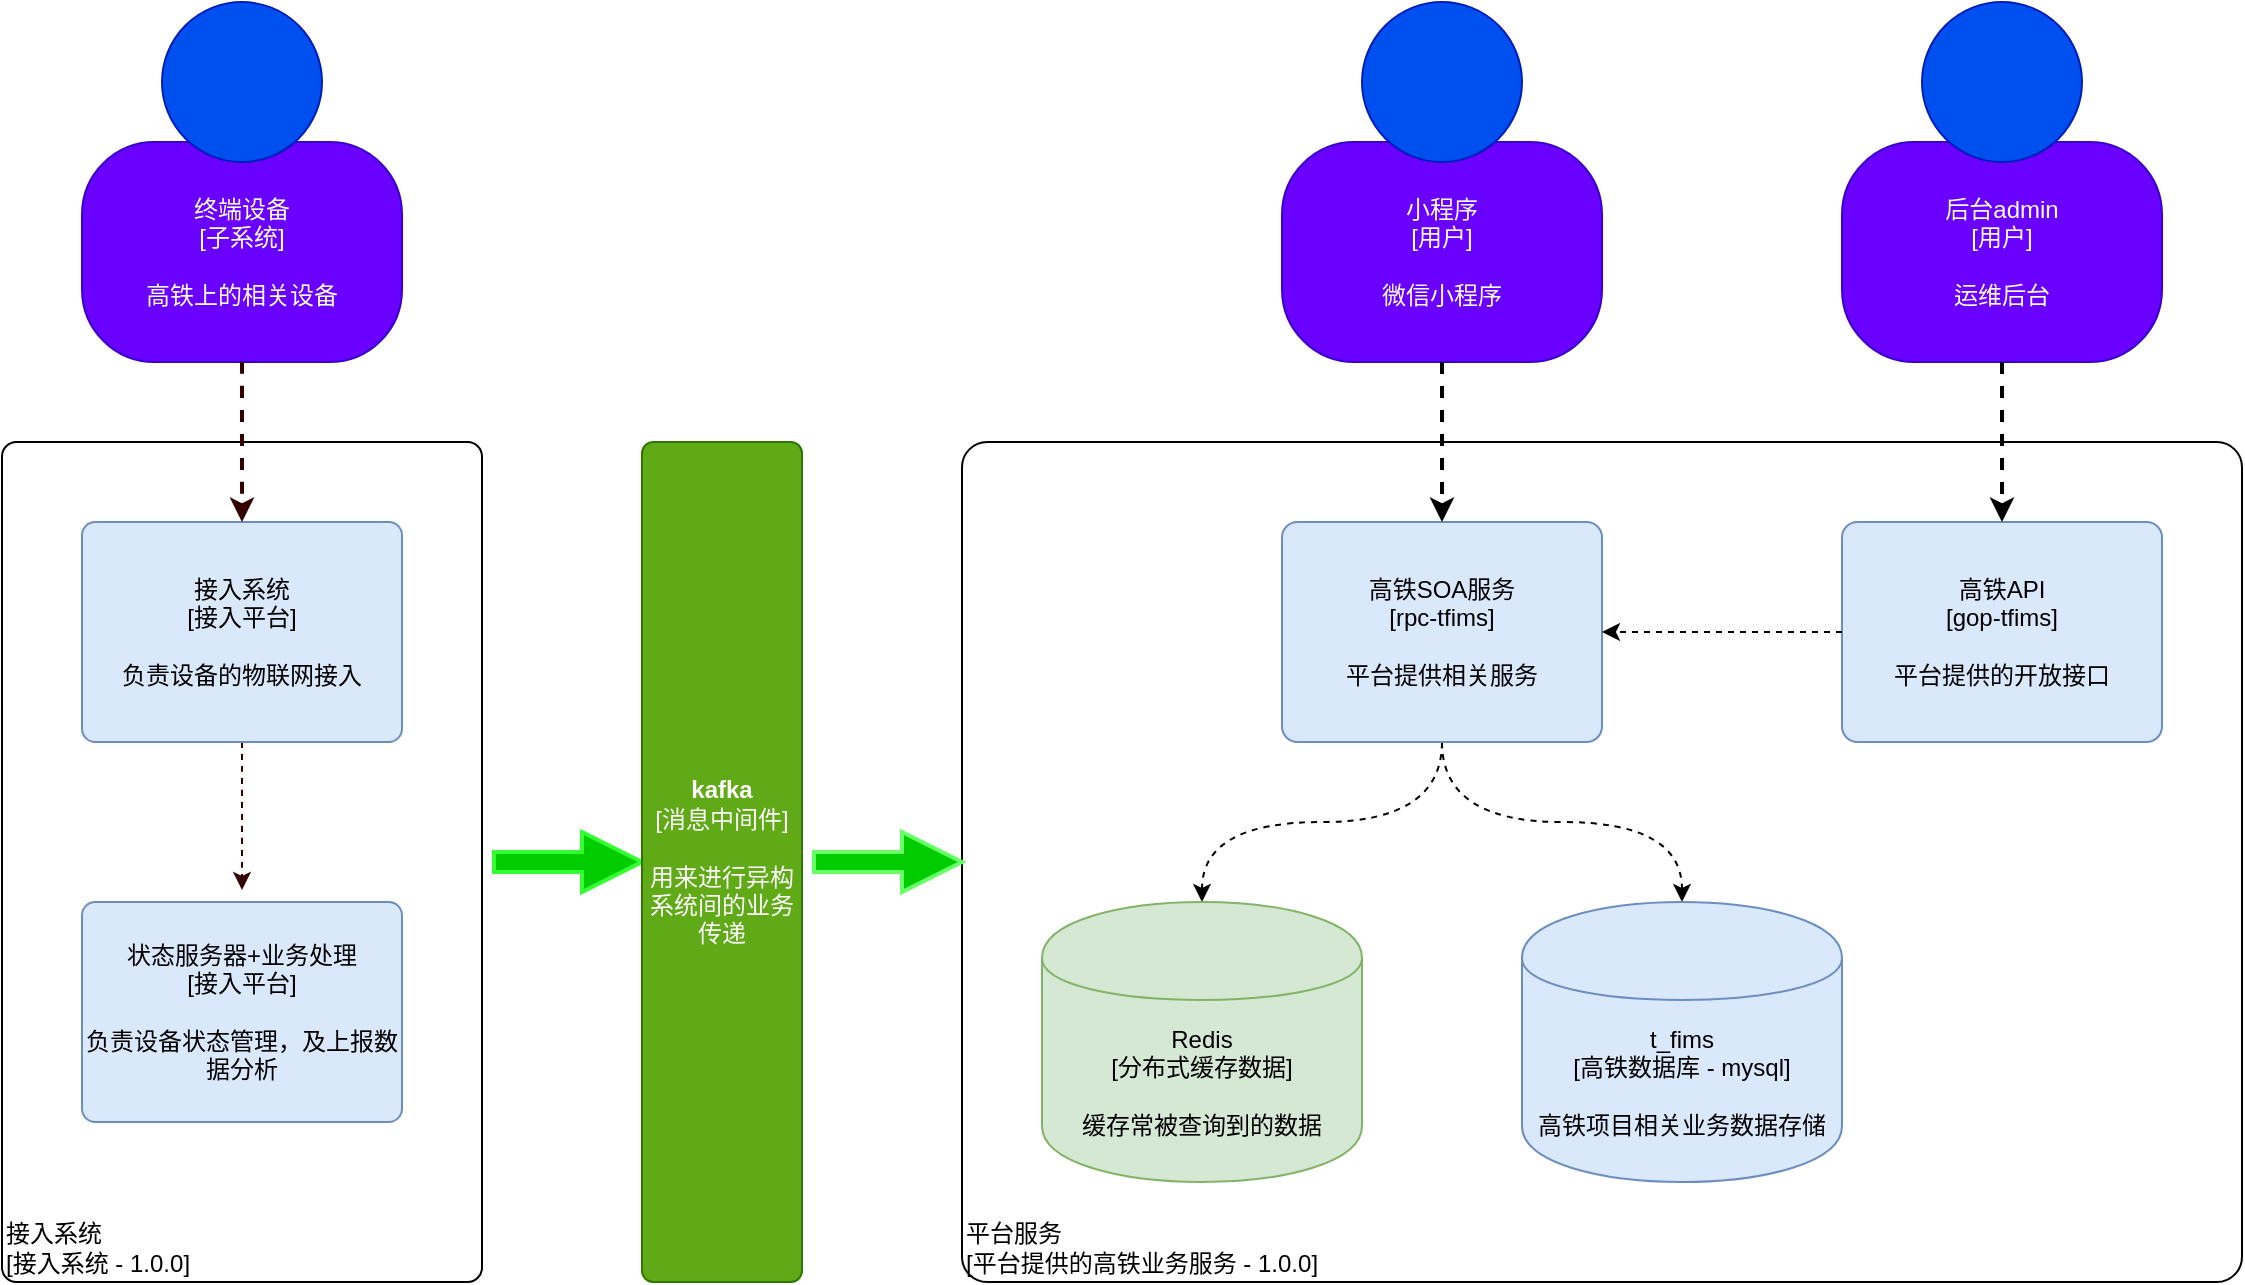 <mxfile version="13.8.9-1" type="github" pages="2">
  <diagram id="XgNLohZO-eH7kfHfhw-q" name="Page-1">
    <mxGraphModel dx="1769" dy="583" grid="1" gridSize="10" guides="1" tooltips="1" connect="1" arrows="1" fold="1" page="1" pageScale="1" pageWidth="827" pageHeight="1169" math="0" shadow="0">
      <root>
        <mxCell id="0" />
        <mxCell id="1" parent="0" />
        <mxCell id="qdi0TwbtCyqAuakRcPLN-25" style="edgeStyle=orthogonalEdgeStyle;curved=1;rounded=0;orthogonalLoop=1;jettySize=auto;html=1;entryX=0;entryY=0.5;entryDx=0;entryDy=0;sourcePerimeterSpacing=6;targetPerimeterSpacing=6;strokeColor=#33FF33;strokeWidth=2;fillColor=#00CC00;shape=arrow;" parent="1" source="qdi0TwbtCyqAuakRcPLN-23" target="qdi0TwbtCyqAuakRcPLN-17" edge="1">
          <mxGeometry relative="1" as="geometry" />
        </mxCell>
        <object label="&lt;div style=&quot;text-align: left&quot;&gt;接入系统&lt;br&gt;&lt;/div&gt;&lt;div style=&quot;text-align: left&quot;&gt;[接入系统 - 1.0.0]&lt;/div&gt;" placeholders="1" c4Name="name" c4Type="ExecutionEnvironment" c4Application="applicationAndVersion" id="qdi0TwbtCyqAuakRcPLN-23">
          <mxCell style="rounded=1;whiteSpace=wrap;html=1;labelBackgroundColor=none;fillColor=#ffffff;fontColor=#000000;align=left;arcSize=3;strokeColor=#000000;verticalAlign=bottom;" parent="1" vertex="1">
            <mxGeometry x="-400" y="260" width="240" height="420" as="geometry" />
            <C4ExecutionEnvironment as="c4" />
          </mxCell>
        </object>
        <mxCell id="qdi0TwbtCyqAuakRcPLN-1" value="" style="group;rounded=0;labelBackgroundColor=none;fillColor=none;fontColor=#000000;align=center;html=1;" parent="1" vertex="1" connectable="0">
          <mxGeometry x="240" y="40" width="160" height="180" as="geometry" />
          <C4Person as="c4" />
        </mxCell>
        <object label="小程序&lt;div&gt;[用户]&lt;/div&gt;&lt;div&gt;&lt;br&gt;&lt;/div&gt;&lt;div&gt;微信小程序&lt;br&gt;&lt;/div&gt;" placeholders="1" c4Name="name" c4Type="body" c4Description="Beschreibung" id="qdi0TwbtCyqAuakRcPLN-2">
          <mxCell style="rounded=1;whiteSpace=wrap;html=1;labelBackgroundColor=none;fillColor=#6a00ff;fontColor=#ffffff;align=center;arcSize=33;strokeColor=#3700CC;" parent="qdi0TwbtCyqAuakRcPLN-1" vertex="1">
            <mxGeometry y="70" width="160" height="110" as="geometry" />
            <C4Person as="c4" />
          </mxCell>
        </object>
        <mxCell id="qdi0TwbtCyqAuakRcPLN-3" value="" style="ellipse;whiteSpace=wrap;html=1;aspect=fixed;rounded=0;labelBackgroundColor=none;fillColor=#0050ef;fontSize=12;fontColor=#ffffff;align=center;strokeColor=#001DBC;" parent="qdi0TwbtCyqAuakRcPLN-1" vertex="1">
          <mxGeometry x="40" width="80" height="80" as="geometry" />
          <C4Person as="c4" />
        </mxCell>
        <mxCell id="qdi0TwbtCyqAuakRcPLN-4" value="" style="group;rounded=0;labelBackgroundColor=none;fillColor=none;fontColor=#000000;align=center;html=1;" parent="1" vertex="1" connectable="0">
          <mxGeometry x="520" y="40" width="160" height="180" as="geometry" />
          <C4Person as="c4" />
        </mxCell>
        <object label="后台admin&lt;br&gt;&lt;div&gt;[用户]&lt;/div&gt;&lt;div&gt;&lt;br&gt;&lt;/div&gt;&lt;div&gt;运维后台&lt;br&gt;&lt;/div&gt;" placeholders="1" c4Name="name" c4Type="body" c4Description="Beschreibung" id="qdi0TwbtCyqAuakRcPLN-5">
          <mxCell style="rounded=1;whiteSpace=wrap;html=1;labelBackgroundColor=none;fillColor=#6a00ff;fontColor=#ffffff;align=center;arcSize=33;strokeColor=#3700CC;" parent="qdi0TwbtCyqAuakRcPLN-4" vertex="1">
            <mxGeometry y="70" width="160" height="110" as="geometry" />
            <C4Person as="c4" />
          </mxCell>
        </object>
        <mxCell id="qdi0TwbtCyqAuakRcPLN-6" value="" style="ellipse;whiteSpace=wrap;html=1;aspect=fixed;rounded=0;labelBackgroundColor=none;fillColor=#0050ef;fontSize=12;fontColor=#ffffff;align=center;strokeColor=#001DBC;" parent="qdi0TwbtCyqAuakRcPLN-4" vertex="1">
          <mxGeometry x="40" width="80" height="80" as="geometry" />
          <C4Person as="c4" />
        </mxCell>
        <object label="&lt;div style=&quot;text-align: left&quot;&gt;平台服务&lt;br&gt;&lt;/div&gt;&lt;div style=&quot;text-align: left&quot;&gt;[平台提供的高铁业务服务 - 1.0.0]&lt;/div&gt;" placeholders="1" c4Name="name" c4Type="ExecutionEnvironment" c4Application="applicationAndVersion" id="qdi0TwbtCyqAuakRcPLN-7">
          <mxCell style="rounded=1;whiteSpace=wrap;html=1;labelBackgroundColor=none;fillColor=#ffffff;fontColor=#000000;align=left;arcSize=3;strokeColor=#000000;verticalAlign=bottom;" parent="1" vertex="1">
            <mxGeometry x="80" y="260" width="640" height="420" as="geometry" />
            <C4ExecutionEnvironment as="c4" />
          </mxCell>
        </object>
        <mxCell id="qdi0TwbtCyqAuakRcPLN-14" value="" style="edgeStyle=orthogonalEdgeStyle;rounded=0;orthogonalLoop=1;jettySize=auto;html=1;dashed=1;strokeWidth=1;curved=1;" parent="1" source="qdi0TwbtCyqAuakRcPLN-8" target="qdi0TwbtCyqAuakRcPLN-13" edge="1">
          <mxGeometry relative="1" as="geometry" />
        </mxCell>
        <mxCell id="qdi0TwbtCyqAuakRcPLN-16" style="edgeStyle=orthogonalEdgeStyle;rounded=0;orthogonalLoop=1;jettySize=auto;html=1;exitX=0.5;exitY=1;exitDx=0;exitDy=0;entryX=0.5;entryY=0;entryDx=0;entryDy=0;dashed=1;strokeWidth=1;curved=1;" parent="1" source="qdi0TwbtCyqAuakRcPLN-8" target="qdi0TwbtCyqAuakRcPLN-15" edge="1">
          <mxGeometry relative="1" as="geometry" />
        </mxCell>
        <object label="高铁SOA服务&lt;br&gt;&lt;div&gt;[rpc-tfims]&lt;/div&gt;&lt;div&gt;&lt;br&gt;&lt;/div&gt;&lt;div&gt;平台提供相关服务&lt;br&gt;&lt;/div&gt;" placeholders="1" c4Name="name" c4Type="SoftwareSystem" c4Description="Beschreibung" id="qdi0TwbtCyqAuakRcPLN-8">
          <mxCell style="rounded=1;whiteSpace=wrap;html=1;labelBackgroundColor=none;fillColor=#dae8fc;fontColor=#000000;align=center;arcSize=7;strokeColor=#6c8ebf;" parent="1" vertex="1">
            <mxGeometry x="240" y="300" width="160" height="110" as="geometry" />
            <C4SoftwareSystem as="c4" />
          </mxCell>
        </object>
        <object label="高铁API&lt;br&gt;&lt;div&gt;[gop-tfims]&lt;/div&gt;&lt;div&gt;&lt;br&gt;&lt;/div&gt;&lt;div&gt;平台提供的开放接口&lt;br&gt;&lt;/div&gt;" placeholders="1" c4Name="name" c4Type="SoftwareSystem" c4Description="Beschreibung" id="qdi0TwbtCyqAuakRcPLN-9">
          <mxCell style="rounded=1;whiteSpace=wrap;html=1;labelBackgroundColor=none;fillColor=#dae8fc;fontColor=#000000;align=center;arcSize=7;strokeColor=#6c8ebf;" parent="1" vertex="1">
            <mxGeometry x="520" y="300" width="160" height="110" as="geometry" />
            <C4SoftwareSystem as="c4" />
          </mxCell>
        </object>
        <mxCell id="qdi0TwbtCyqAuakRcPLN-10" value="" style="endArrow=classic;html=1;exitX=0.5;exitY=1;exitDx=0;exitDy=0;dashed=1;strokeWidth=2;" parent="1" source="qdi0TwbtCyqAuakRcPLN-2" target="qdi0TwbtCyqAuakRcPLN-8" edge="1">
          <mxGeometry width="50" height="50" relative="1" as="geometry">
            <mxPoint x="80" y="320" as="sourcePoint" />
            <mxPoint x="130" y="270" as="targetPoint" />
          </mxGeometry>
        </mxCell>
        <mxCell id="qdi0TwbtCyqAuakRcPLN-11" value="" style="endArrow=classic;html=1;exitX=0.5;exitY=1;exitDx=0;exitDy=0;dashed=1;strokeWidth=2;entryX=0.5;entryY=0;entryDx=0;entryDy=0;" parent="1" source="qdi0TwbtCyqAuakRcPLN-5" target="qdi0TwbtCyqAuakRcPLN-9" edge="1">
          <mxGeometry width="50" height="50" relative="1" as="geometry">
            <mxPoint x="639.5" y="220" as="sourcePoint" />
            <mxPoint x="639.5" y="300" as="targetPoint" />
          </mxGeometry>
        </mxCell>
        <mxCell id="qdi0TwbtCyqAuakRcPLN-12" value="" style="endArrow=classic;html=1;dashed=1;strokeWidth=1;exitX=0;exitY=0.5;exitDx=0;exitDy=0;" parent="1" source="qdi0TwbtCyqAuakRcPLN-9" edge="1">
          <mxGeometry width="50" height="50" relative="1" as="geometry">
            <mxPoint x="50" y="410" as="sourcePoint" />
            <mxPoint x="400" y="355" as="targetPoint" />
          </mxGeometry>
        </mxCell>
        <object label="&lt;span&gt;t_fims&lt;/span&gt;&lt;div&gt;[高铁数据库 - mysql]&lt;/div&gt;&lt;div&gt;&lt;br&gt;&lt;/div&gt;&lt;div&gt;高铁项目相关业务数据存储&lt;br&gt;&lt;/div&gt;" placeholders="1" c4Type="Database" c4Technology="technology" c4Description="Beschreibung" id="qdi0TwbtCyqAuakRcPLN-13">
          <mxCell style="shape=cylinder;whiteSpace=wrap;html=1;boundedLbl=1;rounded=0;labelBackgroundColor=none;fillColor=#dae8fc;fontSize=12;fontColor=#000000;align=center;strokeColor=#6c8ebf;" parent="1" vertex="1">
            <mxGeometry x="360" y="490" width="160" height="140" as="geometry" />
            <C4Database as="c4" />
          </mxCell>
        </object>
        <object label="&lt;span&gt;Redis&lt;br&gt;&lt;/span&gt;&lt;div&gt;[分布式缓存数据]&lt;/div&gt;&lt;div&gt;&lt;br&gt;&lt;/div&gt;&lt;div&gt;缓存常被查询到的数据&lt;br&gt;&lt;/div&gt;" placeholders="1" c4Type="Database" c4Technology="technology" c4Description="Beschreibung" id="qdi0TwbtCyqAuakRcPLN-15">
          <mxCell style="shape=cylinder;whiteSpace=wrap;html=1;boundedLbl=1;rounded=0;labelBackgroundColor=none;fillColor=#d5e8d4;fontSize=12;align=center;strokeColor=#82b366;" parent="1" vertex="1">
            <mxGeometry x="120" y="490" width="160" height="140" as="geometry" />
            <C4Database as="c4" />
          </mxCell>
        </object>
        <mxCell id="qdi0TwbtCyqAuakRcPLN-18" style="edgeStyle=orthogonalEdgeStyle;curved=1;rounded=0;orthogonalLoop=1;jettySize=auto;html=1;entryX=0;entryY=0.5;entryDx=0;entryDy=0;strokeWidth=2;shape=arrow;strokeColor=#66FF66;targetPerimeterSpacing=6;sourcePerimeterSpacing=6;fillColor=#00CC00;" parent="1" source="qdi0TwbtCyqAuakRcPLN-17" target="qdi0TwbtCyqAuakRcPLN-7" edge="1">
          <mxGeometry relative="1" as="geometry" />
        </mxCell>
        <object label="&lt;b&gt;kafka&lt;/b&gt;&lt;div&gt;[消息中间件]&lt;/div&gt;&lt;div&gt;&lt;br&gt;&lt;/div&gt;&lt;div&gt;用来进行异构系统间的业务传递&lt;br&gt;&lt;/div&gt;" placeholders="1" c4Name="name" c4Type="SoftwareSystem" c4Description="Beschreibung" id="qdi0TwbtCyqAuakRcPLN-17">
          <mxCell style="rounded=1;whiteSpace=wrap;html=1;labelBackgroundColor=none;fillColor=#60a917;fontColor=#ffffff;align=center;arcSize=7;strokeColor=#2D7600;" parent="1" vertex="1">
            <mxGeometry x="-80" y="260" width="80" height="420" as="geometry" />
            <C4SoftwareSystem as="c4" />
          </mxCell>
        </object>
        <mxCell id="qdi0TwbtCyqAuakRcPLN-19" value="" style="group;rounded=0;labelBackgroundColor=none;fillColor=none;fontColor=#000000;align=center;html=1;" parent="1" vertex="1" connectable="0">
          <mxGeometry x="-360" y="40" width="160" height="180" as="geometry" />
          <C4Person as="c4" />
        </mxCell>
        <object label="终端设备&lt;br&gt;&lt;div&gt;[子系统]&lt;/div&gt;&lt;div&gt;&lt;br&gt;&lt;/div&gt;&lt;div&gt;高铁上的相关设备&lt;br&gt;&lt;/div&gt;" placeholders="1" c4Name="name" c4Type="body" c4Description="Beschreibung" id="qdi0TwbtCyqAuakRcPLN-20">
          <mxCell style="rounded=1;whiteSpace=wrap;html=1;labelBackgroundColor=none;fillColor=#6a00ff;fontColor=#ffffff;align=center;arcSize=33;strokeColor=#3700CC;" parent="qdi0TwbtCyqAuakRcPLN-19" vertex="1">
            <mxGeometry y="70" width="160" height="110" as="geometry" />
            <C4Person as="c4" />
          </mxCell>
        </object>
        <mxCell id="qdi0TwbtCyqAuakRcPLN-21" value="" style="ellipse;whiteSpace=wrap;html=1;aspect=fixed;rounded=0;labelBackgroundColor=none;fillColor=#0050ef;fontSize=12;fontColor=#ffffff;align=center;strokeColor=#001DBC;" parent="qdi0TwbtCyqAuakRcPLN-19" vertex="1">
          <mxGeometry x="40" width="80" height="80" as="geometry" />
          <C4Person as="c4" />
        </mxCell>
        <mxCell id="qdi0TwbtCyqAuakRcPLN-27" style="edgeStyle=orthogonalEdgeStyle;curved=1;rounded=0;orthogonalLoop=1;jettySize=auto;html=1;exitX=0.5;exitY=1;exitDx=0;exitDy=0;sourcePerimeterSpacing=6;targetPerimeterSpacing=6;strokeColor=#330000;strokeWidth=1;fillColor=#00CC00;dashed=1;" parent="1" source="qdi0TwbtCyqAuakRcPLN-22" target="qdi0TwbtCyqAuakRcPLN-26" edge="1">
          <mxGeometry relative="1" as="geometry" />
        </mxCell>
        <object label="&lt;span&gt;接入系统&lt;br&gt;&lt;/span&gt;&lt;div&gt;[接入平台&lt;span&gt;&lt;/span&gt;&lt;span&gt;]&lt;/span&gt;&lt;/div&gt;&lt;div&gt;&lt;br&gt;&lt;/div&gt;&lt;div&gt;负责设备的物联网接入&lt;br&gt;&lt;/div&gt;" placeholders="1" c4Name="name" c4Type="Container" c4Technology="technology" c4Description="Beschreibung" id="qdi0TwbtCyqAuakRcPLN-22">
          <mxCell style="rounded=1;whiteSpace=wrap;html=1;labelBackgroundColor=none;fillColor=#dae8fc;fontColor=#000000;align=center;arcSize=6;strokeColor=#6c8ebf;" parent="1" vertex="1">
            <mxGeometry x="-360" y="300" width="160" height="110" as="geometry" />
            <C4Container as="c4" />
          </mxCell>
        </object>
        <mxCell id="qdi0TwbtCyqAuakRcPLN-24" style="edgeStyle=orthogonalEdgeStyle;curved=1;rounded=0;orthogonalLoop=1;jettySize=auto;html=1;exitX=0.5;exitY=1;exitDx=0;exitDy=0;entryX=0.5;entryY=0;entryDx=0;entryDy=0;sourcePerimeterSpacing=6;targetPerimeterSpacing=6;strokeColor=#330000;strokeWidth=2;fillColor=#00CC00;dashed=1;" parent="1" source="qdi0TwbtCyqAuakRcPLN-20" target="qdi0TwbtCyqAuakRcPLN-22" edge="1">
          <mxGeometry relative="1" as="geometry" />
        </mxCell>
        <object label="&lt;span&gt;状态服务器+业务处理&lt;br&gt;&lt;/span&gt;&lt;div&gt;[接入平台&lt;span&gt;&lt;/span&gt;&lt;span&gt;]&lt;/span&gt;&lt;/div&gt;&lt;div&gt;&lt;br&gt;&lt;/div&gt;&lt;div&gt;负责设备状态管理，及上报数据分析&lt;br&gt;&lt;/div&gt;" placeholders="1" c4Name="name" c4Type="Container" c4Technology="technology" c4Description="Beschreibung" id="qdi0TwbtCyqAuakRcPLN-26">
          <mxCell style="rounded=1;whiteSpace=wrap;html=1;labelBackgroundColor=none;fillColor=#dae8fc;fontColor=#000000;align=center;arcSize=6;strokeColor=#6c8ebf;" parent="1" vertex="1">
            <mxGeometry x="-360" y="490" width="160" height="110" as="geometry" />
            <C4Container as="c4" />
          </mxCell>
        </object>
      </root>
    </mxGraphModel>
  </diagram>
  <diagram id="0CUpS0LivniZWUciT9EN" name="Page-2">
    <mxGraphModel dx="942" dy="1752" grid="1" gridSize="10" guides="1" tooltips="1" connect="1" arrows="1" fold="1" page="1" pageScale="1" pageWidth="827" pageHeight="1169" math="0" shadow="0">
      <root>
        <mxCell id="pHmbYkLB0yxuLn5dIZtR-0" />
        <mxCell id="pHmbYkLB0yxuLn5dIZtR-1" parent="pHmbYkLB0yxuLn5dIZtR-0" />
        <mxCell id="Qbq5ssBaw6gX6Ap_R9ET-45" style="edgeStyle=none;rounded=0;orthogonalLoop=1;jettySize=auto;html=1;exitX=0.5;exitY=1;exitDx=0;exitDy=0;exitPerimeter=0;entryX=0.5;entryY=0;entryDx=0;entryDy=0;entryPerimeter=0;" edge="1" parent="pHmbYkLB0yxuLn5dIZtR-1" source="Qbq5ssBaw6gX6Ap_R9ET-40" target="Qbq5ssBaw6gX6Ap_R9ET-41">
          <mxGeometry relative="1" as="geometry" />
        </mxCell>
        <object placeholders="1" c4Name="data_platform" c4Type="ExecutionEnvironment" c4Application="大叔据平台ICE服务和kafka数据队列" label="&lt;div style=&quot;text-align: left&quot;&gt;%c4Name%&lt;/div&gt;&lt;div style=&quot;text-align: left&quot;&gt;[%c4Application%]&lt;/div&gt;" id="Qbq5ssBaw6gX6Ap_R9ET-40">
          <mxCell style="rounded=1;whiteSpace=wrap;html=1;labelBackgroundColor=none;fillColor=#ffffff;fontColor=#000000;align=left;arcSize=5;strokeColor=#000000;verticalAlign=bottom;metaEdit=1;metaData={&quot;c4Type&quot;:{&quot;editable&quot;:false}};points=[[0.25,0,0],[0.5,0,0],[0.75,0,0],[1,0.25,0],[1,0.5,0],[1,0.75,0],[0.75,1,0],[0.5,1,0],[0.25,1,0],[0,0.75,0],[0,0.5,0],[0,0.25,0]];" vertex="1" parent="pHmbYkLB0yxuLn5dIZtR-1">
            <mxGeometry x="920" y="480" width="590" height="180" as="geometry" />
          </mxCell>
        </object>
        <mxCell id="Qbq5ssBaw6gX6Ap_R9ET-19" style="edgeStyle=orthogonalEdgeStyle;rounded=0;orthogonalLoop=1;jettySize=auto;html=1;exitX=0.25;exitY=1;exitDx=0;exitDy=0;exitPerimeter=0;entryX=0.75;entryY=0;entryDx=0;entryDy=0;entryPerimeter=0;" edge="1" parent="pHmbYkLB0yxuLn5dIZtR-1" source="Qbq5ssBaw6gX6Ap_R9ET-17" target="Qbq5ssBaw6gX6Ap_R9ET-10">
          <mxGeometry relative="1" as="geometry" />
        </mxCell>
        <mxCell id="Qbq5ssBaw6gX6Ap_R9ET-47" style="edgeStyle=none;rounded=0;orthogonalLoop=1;jettySize=auto;html=1;exitX=0.5;exitY=1;exitDx=0;exitDy=0;exitPerimeter=0;" edge="1" parent="pHmbYkLB0yxuLn5dIZtR-1" source="Qbq5ssBaw6gX6Ap_R9ET-17">
          <mxGeometry relative="1" as="geometry">
            <mxPoint x="1125" y="479" as="targetPoint" />
          </mxGeometry>
        </mxCell>
        <object placeholders="1" c4Name="虎哥E盾" c4Type="ExecutionEnvironment" c4Application="tiger-eshield" label="&lt;div style=&quot;text-align: left&quot;&gt;%c4Name%&lt;/div&gt;&lt;div style=&quot;text-align: left&quot;&gt;[%c4Application%]&lt;/div&gt;" id="Qbq5ssBaw6gX6Ap_R9ET-17">
          <mxCell style="rounded=1;whiteSpace=wrap;html=1;labelBackgroundColor=none;fillColor=#ffffff;fontColor=#000000;align=left;arcSize=5;strokeColor=#000000;verticalAlign=bottom;metaEdit=1;metaData={&quot;c4Type&quot;:{&quot;editable&quot;:false}};points=[[0.25,0,0],[0.5,0,0],[0.75,0,0],[1,0.25,0],[1,0.5,0],[1,0.75,0],[0.75,1,0],[0.5,1,0],[0.25,1,0],[0,0.75,0],[0,0.5,0],[0,0.25,0]];" vertex="1" parent="pHmbYkLB0yxuLn5dIZtR-1">
            <mxGeometry x="740" y="250" width="770" height="180" as="geometry" />
          </mxCell>
        </object>
        <mxCell id="Qbq5ssBaw6gX6Ap_R9ET-5" value="" style="edgeStyle=orthogonalEdgeStyle;rounded=0;orthogonalLoop=1;jettySize=auto;html=1;" edge="1" parent="pHmbYkLB0yxuLn5dIZtR-1" source="pHmbYkLB0yxuLn5dIZtR-2" target="pHmbYkLB0yxuLn5dIZtR-5">
          <mxGeometry relative="1" as="geometry" />
        </mxCell>
        <object c4Name="虎哥E盾APP" c4Description="虎哥E盾手机APP应用" label="&lt;b&gt;%c4Name%&lt;/b&gt;&lt;div&gt;[%c4Type%]&lt;/div&gt;&lt;br&gt;&lt;div&gt;%c4Description%&lt;/div&gt;" placeholders="1" c4Type="eshield" id="pHmbYkLB0yxuLn5dIZtR-2">
          <mxCell style="html=1;dashed=0;whitespace=wrap;fillColor=#08427b;strokeColor=none;fontColor=#ffffff;shape=mxgraph.c4.person;align=center;metaEdit=1;points=[[0.5,0,0],[1,0.5,0],[1,0.75,0],[0.75,1,0],[0.5,1,0],[0.25,1,0],[0,0.75,0],[0,0.5,0]];metaData={&quot;c4Type&quot;:{&quot;editable&quot;:false}};" vertex="1" parent="pHmbYkLB0yxuLn5dIZtR-1">
            <mxGeometry x="120" y="60" width="160" height="140" as="geometry" />
          </mxCell>
        </object>
        <mxCell id="Qbq5ssBaw6gX6Ap_R9ET-1" value="" style="edgeStyle=orthogonalEdgeStyle;rounded=0;orthogonalLoop=1;jettySize=auto;html=1;" edge="1" parent="pHmbYkLB0yxuLn5dIZtR-1" source="pHmbYkLB0yxuLn5dIZtR-5" target="Qbq5ssBaw6gX6Ap_R9ET-0">
          <mxGeometry relative="1" as="geometry" />
        </mxCell>
        <mxCell id="Qbq5ssBaw6gX6Ap_R9ET-8" value="" style="edgeStyle=orthogonalEdgeStyle;rounded=0;orthogonalLoop=1;jettySize=auto;html=1;entryX=0;entryY=0.5;entryDx=0;entryDy=0;entryPerimeter=0;" edge="1" parent="pHmbYkLB0yxuLn5dIZtR-1" source="pHmbYkLB0yxuLn5dIZtR-5" target="Qbq5ssBaw6gX6Ap_R9ET-6">
          <mxGeometry relative="1" as="geometry">
            <mxPoint x="360" y="335" as="targetPoint" />
          </mxGeometry>
        </mxCell>
        <object placeholders="1" c4Name="gop-frms" c4Type="Container" c4Technology="gop" c4Description="虎哥E盾app接口服务" label="&lt;b&gt;%c4Name%&lt;/b&gt;&lt;div&gt;[%c4Type%: %c4Technology%]&lt;/div&gt;&lt;br&gt;&lt;div&gt;%c4Description%&lt;/div&gt;" id="pHmbYkLB0yxuLn5dIZtR-5">
          <mxCell style="rounded=1;whiteSpace=wrap;html=1;labelBackgroundColor=none;fillColor=#85BBF0;fontColor=#ffffff;align=center;arcSize=10;strokeColor=#78A8D8;metaEdit=1;metaData={&quot;c4Type&quot;:{&quot;editable&quot;:false}};points=[[0.25,0,0],[0.5,0,0],[0.75,0,0],[1,0.25,0],[1,0.5,0],[1,0.75,0],[0.75,1,0],[0.5,1,0],[0.25,1,0],[0,0.75,0],[0,0.5,0],[0,0.25,0]];" vertex="1" parent="pHmbYkLB0yxuLn5dIZtR-1">
            <mxGeometry x="120" y="280" width="160" height="110.0" as="geometry" />
          </mxCell>
        </object>
        <object placeholders="1" c4Type="Database" c4Technology="mysql" c4Description="app应用的支持数据库" label="%c4Type%&lt;div&gt;[Container:&amp;nbsp;%c4Technology%]&lt;/div&gt;&lt;br&gt;&lt;div&gt;%c4Description%&lt;/div&gt;" id="Qbq5ssBaw6gX6Ap_R9ET-0">
          <mxCell style="shape=cylinder;whiteSpace=wrap;html=1;boundedLbl=1;rounded=0;labelBackgroundColor=none;fillColor=#438DD5;fontSize=12;fontColor=#ffffff;align=center;strokeColor=#3C7FC0;metaEdit=1;points=[[0.5,0,0],[1,0.25,0],[1,0.5,0],[1,0.75,0],[0.5,1,0],[0,0.75,0],[0,0.5,0],[0,0.25,0]];metaData={&quot;c4Type&quot;:{&quot;editable&quot;:false}};" vertex="1" parent="pHmbYkLB0yxuLn5dIZtR-1">
            <mxGeometry x="120" y="470" width="160" height="140" as="geometry" />
          </mxCell>
        </object>
        <mxCell id="Qbq5ssBaw6gX6Ap_R9ET-18" style="edgeStyle=orthogonalEdgeStyle;rounded=0;orthogonalLoop=1;jettySize=auto;html=1;exitX=0.5;exitY=1;exitDx=0;exitDy=0;exitPerimeter=0;entryX=0.5;entryY=0;entryDx=0;entryDy=0;entryPerimeter=0;" edge="1" parent="pHmbYkLB0yxuLn5dIZtR-1" source="Qbq5ssBaw6gX6Ap_R9ET-3" target="Qbq5ssBaw6gX6Ap_R9ET-14">
          <mxGeometry relative="1" as="geometry" />
        </mxCell>
        <object c4Name="虎哥E盾后台" c4Description="虎哥E盾后台系统" label="&lt;b&gt;%c4Name%&lt;/b&gt;&lt;div&gt;[%c4Type%]&lt;/div&gt;&lt;br&gt;&lt;div&gt;%c4Description%&lt;/div&gt;" placeholders="1" c4Type="eshield" id="Qbq5ssBaw6gX6Ap_R9ET-3">
          <mxCell style="html=1;dashed=0;whitespace=wrap;fillColor=#08427b;strokeColor=none;fontColor=#ffffff;shape=mxgraph.c4.person;align=center;metaEdit=1;points=[[0.5,0,0],[1,0.5,0],[1,0.75,0],[0.75,1,0],[0.5,1,0],[0.25,1,0],[0,0.75,0],[0,0.5,0]];metaData={&quot;c4Type&quot;:{&quot;editable&quot;:false}};" vertex="1" parent="pHmbYkLB0yxuLn5dIZtR-1">
            <mxGeometry x="760" y="60" width="160" height="140" as="geometry" />
          </mxCell>
        </object>
        <mxCell id="Qbq5ssBaw6gX6Ap_R9ET-9" value="" style="edgeStyle=orthogonalEdgeStyle;rounded=0;orthogonalLoop=1;jettySize=auto;html=1;" edge="1" parent="pHmbYkLB0yxuLn5dIZtR-1" source="Qbq5ssBaw6gX6Ap_R9ET-4" target="Qbq5ssBaw6gX6Ap_R9ET-6">
          <mxGeometry relative="1" as="geometry" />
        </mxCell>
        <object c4Name="Frms" c4Description="frms系统" label="&lt;b&gt;%c4Name%&lt;/b&gt;&lt;div&gt;[%c4Type%]&lt;/div&gt;&lt;br&gt;&lt;div&gt;%c4Description%&lt;/div&gt;" placeholders="1" c4Type="frms" id="Qbq5ssBaw6gX6Ap_R9ET-4">
          <mxCell style="html=1;dashed=0;whitespace=wrap;fillColor=#08427b;strokeColor=none;fontColor=#ffffff;shape=mxgraph.c4.person;align=center;metaEdit=1;points=[[0.5,0,0],[1,0.5,0],[1,0.75,0],[0.75,1,0],[0.5,1,0],[0.25,1,0],[0,0.75,0],[0,0.5,0]];metaData={&quot;c4Type&quot;:{&quot;editable&quot;:false}};" vertex="1" parent="pHmbYkLB0yxuLn5dIZtR-1">
            <mxGeometry x="440" y="60" width="160" height="140" as="geometry" />
          </mxCell>
        </object>
        <mxCell id="Qbq5ssBaw6gX6Ap_R9ET-13" value="" style="edgeStyle=orthogonalEdgeStyle;rounded=0;orthogonalLoop=1;jettySize=auto;html=1;" edge="1" parent="pHmbYkLB0yxuLn5dIZtR-1" source="Qbq5ssBaw6gX6Ap_R9ET-6" target="Qbq5ssBaw6gX6Ap_R9ET-11">
          <mxGeometry relative="1" as="geometry" />
        </mxCell>
        <object placeholders="1" c4Name="frms" c4Type="Container" c4Technology="springMvc" c4Description="frms系统单体应用，通过servlet提供了公共数据接口" label="&lt;b&gt;%c4Name%&lt;/b&gt;&lt;div&gt;[%c4Type%: %c4Technology%]&lt;/div&gt;&lt;br&gt;&lt;div&gt;%c4Description%&lt;/div&gt;" id="Qbq5ssBaw6gX6Ap_R9ET-6">
          <mxCell style="rounded=1;whiteSpace=wrap;html=1;labelBackgroundColor=none;fillColor=#85BBF0;fontColor=#ffffff;align=center;arcSize=10;strokeColor=#78A8D8;metaEdit=1;metaData={&quot;c4Type&quot;:{&quot;editable&quot;:false}};points=[[0.25,0,0],[0.5,0,0],[0.75,0,0],[1,0.25,0],[1,0.5,0],[1,0.75,0],[0.75,1,0],[0.5,1,0],[0.25,1,0],[0,0.75,0],[0,0.5,0],[0,0.25,0]];" vertex="1" parent="pHmbYkLB0yxuLn5dIZtR-1">
            <mxGeometry x="440" y="280" width="160" height="110.0" as="geometry" />
          </mxCell>
        </object>
        <object placeholders="1" c4Name="dbData" c4Type="db data" c4Application="系统的数据存储方式" label="&lt;div style=&quot;text-align: left&quot;&gt;%c4Name%&lt;/div&gt;&lt;div style=&quot;text-align: left&quot;&gt;[%c4Application%]&lt;/div&gt;" id="Qbq5ssBaw6gX6Ap_R9ET-10">
          <mxCell style="rounded=1;whiteSpace=wrap;html=1;labelBackgroundColor=none;fillColor=#ffffff;fontColor=#000000;align=left;arcSize=5;strokeColor=#000000;verticalAlign=bottom;metaEdit=1;metaData={&quot;c4Type&quot;:{&quot;editable&quot;:false}};points=[[0.25,0,0],[0.5,0,0],[0.75,0,0],[1,0.25,0],[1,0.5,0],[1,0.75,0],[0.75,1,0],[0.5,1,0],[0.25,1,0],[0,0.75,0],[0,0.5,0],[0,0.25,0]];" vertex="1" parent="pHmbYkLB0yxuLn5dIZtR-1">
            <mxGeometry x="420" y="470" width="400" height="190" as="geometry" />
          </mxCell>
        </object>
        <object placeholders="1" c4Type="Database" c4Technology="mysql" c4Description="mysql db存储" label="%c4Type%&lt;div&gt;[Container:&amp;nbsp;%c4Technology%]&lt;/div&gt;&lt;br&gt;&lt;div&gt;%c4Description%&lt;/div&gt;" id="Qbq5ssBaw6gX6Ap_R9ET-11">
          <mxCell style="shape=cylinder;whiteSpace=wrap;html=1;boundedLbl=1;rounded=0;labelBackgroundColor=none;fillColor=#438DD5;fontSize=12;fontColor=#ffffff;align=center;strokeColor=#3C7FC0;metaEdit=1;points=[[0.5,0,0],[1,0.25,0],[1,0.5,0],[1,0.75,0],[0.5,1,0],[0,0.75,0],[0,0.5,0],[0,0.25,0]];metaData={&quot;c4Type&quot;:{&quot;editable&quot;:false}};" vertex="1" parent="pHmbYkLB0yxuLn5dIZtR-1">
            <mxGeometry x="440" y="495" width="160" height="140" as="geometry" />
          </mxCell>
        </object>
        <object placeholders="1" c4Type="nosql" c4Technology="redis" c4Description="nosql数据存储" label="%c4Type%&lt;div&gt;[Container:&amp;nbsp;%c4Technology%]&lt;/div&gt;&lt;br&gt;&lt;div&gt;%c4Description%&lt;/div&gt;" id="Qbq5ssBaw6gX6Ap_R9ET-12">
          <mxCell style="shape=cylinder;whiteSpace=wrap;html=1;boundedLbl=1;rounded=0;labelBackgroundColor=none;fillColor=#d5e8d4;fontSize=12;align=center;strokeColor=#82b366;metaEdit=1;points=[[0.5,0,0],[1,0.25,0],[1,0.5,0],[1,0.75,0],[0.5,1,0],[0,0.75,0],[0,0.5,0],[0,0.25,0]];metaData={&quot;c4Type&quot;:{&quot;editable&quot;:false}};" vertex="1" parent="pHmbYkLB0yxuLn5dIZtR-1">
            <mxGeometry x="640" y="495" width="160" height="140" as="geometry" />
          </mxCell>
        </object>
        <object placeholders="1" c4Name="tieger-eshield" c4Type="Container" c4Technology="springboot" c4Description="虎哥E盾工单、车辆档案和警情数据" label="&lt;b&gt;%c4Name%&lt;/b&gt;&lt;div&gt;[%c4Type%: %c4Technology%]&lt;/div&gt;&lt;br&gt;&lt;div&gt;%c4Description%&lt;/div&gt;" id="Qbq5ssBaw6gX6Ap_R9ET-14">
          <mxCell style="rounded=1;whiteSpace=wrap;html=1;labelBackgroundColor=none;fillColor=#85BBF0;fontColor=#ffffff;align=center;arcSize=10;strokeColor=#78A8D8;metaEdit=1;metaData={&quot;c4Type&quot;:{&quot;editable&quot;:false}};points=[[0.25,0,0],[0.5,0,0],[0.75,0,0],[1,0.25,0],[1,0.5,0],[1,0.75,0],[0.75,1,0],[0.5,1,0],[0.25,1,0],[0,0.75,0],[0,0.5,0],[0,0.25,0]];" vertex="1" parent="pHmbYkLB0yxuLn5dIZtR-1">
            <mxGeometry x="760" y="280" width="160" height="110.0" as="geometry" />
          </mxCell>
        </object>
        <object placeholders="1" c4Name="tieger-eshield-interface" c4Type="Container" c4Technology="springboot" c4Description="虎哥E盾标准接口" label="&lt;b&gt;%c4Name%&lt;/b&gt;&lt;div&gt;[%c4Type%: %c4Technology%]&lt;/div&gt;&lt;br&gt;&lt;div&gt;%c4Description%&lt;/div&gt;" id="Qbq5ssBaw6gX6Ap_R9ET-16">
          <mxCell style="rounded=1;whiteSpace=wrap;html=1;labelBackgroundColor=none;fillColor=#85BBF0;fontColor=#ffffff;align=center;arcSize=10;strokeColor=#78A8D8;metaEdit=1;metaData={&quot;c4Type&quot;:{&quot;editable&quot;:false}};points=[[0.25,0,0],[0.5,0,0],[0.75,0,0],[1,0.25,0],[1,0.5,0],[1,0.75,0],[0.75,1,0],[0.5,1,0],[0.25,1,0],[0,0.75,0],[0,0.5,0],[0,0.25,0]];" vertex="1" parent="pHmbYkLB0yxuLn5dIZtR-1">
            <mxGeometry x="1045" y="280" width="160" height="110.0" as="geometry" />
          </mxCell>
        </object>
        <mxCell id="Qbq5ssBaw6gX6Ap_R9ET-27" style="rounded=0;orthogonalLoop=1;jettySize=auto;html=1;exitX=0.5;exitY=1;exitDx=0;exitDy=0;exitPerimeter=0;entryX=0.25;entryY=0;entryDx=0;entryDy=0;entryPerimeter=0;" edge="1" parent="pHmbYkLB0yxuLn5dIZtR-1" source="Qbq5ssBaw6gX6Ap_R9ET-20" target="Qbq5ssBaw6gX6Ap_R9ET-16">
          <mxGeometry relative="1" as="geometry" />
        </mxCell>
        <object c4Name="汇通" c4Description="汇通客户系统对接" label="&lt;b&gt;%c4Name%&lt;/b&gt;&lt;div&gt;[%c4Type%]&lt;/div&gt;&lt;br&gt;&lt;div&gt;%c4Description%&lt;/div&gt;" placeholders="1" c4Type="custor" id="Qbq5ssBaw6gX6Ap_R9ET-20">
          <mxCell style="html=1;dashed=0;whitespace=wrap;fillColor=#fad7ac;strokeColor=#b46504;shape=mxgraph.c4.person;align=center;metaEdit=1;points=[[0.5,0,0],[1,0.5,0],[1,0.75,0],[0.75,1,0],[0.5,1,0],[0.25,1,0],[0,0.75,0],[0,0.5,0]];metaData={&quot;c4Type&quot;:{&quot;editable&quot;:false}};" vertex="1" parent="pHmbYkLB0yxuLn5dIZtR-1">
            <mxGeometry x="960" y="90" width="110" height="110" as="geometry" />
          </mxCell>
        </object>
        <mxCell id="Qbq5ssBaw6gX6Ap_R9ET-28" style="rounded=0;orthogonalLoop=1;jettySize=auto;html=1;exitX=0.5;exitY=1;exitDx=0;exitDy=0;exitPerimeter=0;entryX=0.5;entryY=0;entryDx=0;entryDy=0;entryPerimeter=0;" edge="1" parent="pHmbYkLB0yxuLn5dIZtR-1" source="Qbq5ssBaw6gX6Ap_R9ET-21" target="Qbq5ssBaw6gX6Ap_R9ET-16">
          <mxGeometry relative="1" as="geometry" />
        </mxCell>
        <object c4Name="先锋" c4Description="先锋客户系统对接" label="&lt;b&gt;%c4Name%&lt;/b&gt;&lt;div&gt;[%c4Type%]&lt;/div&gt;&lt;br&gt;&lt;div&gt;%c4Description%&lt;/div&gt;" placeholders="1" c4Type="custor" id="Qbq5ssBaw6gX6Ap_R9ET-21">
          <mxCell style="html=1;dashed=0;whitespace=wrap;fillColor=#fad7ac;strokeColor=#b46504;shape=mxgraph.c4.person;align=center;metaEdit=1;points=[[0.5,0,0],[1,0.5,0],[1,0.75,0],[0.75,1,0],[0.5,1,0],[0.25,1,0],[0,0.75,0],[0,0.5,0]];metaData={&quot;c4Type&quot;:{&quot;editable&quot;:false}};" vertex="1" parent="pHmbYkLB0yxuLn5dIZtR-1">
            <mxGeometry x="1030" y="-40" width="110" height="110" as="geometry" />
          </mxCell>
        </object>
        <mxCell id="Qbq5ssBaw6gX6Ap_R9ET-29" style="rounded=0;orthogonalLoop=1;jettySize=auto;html=1;exitX=0.25;exitY=1;exitDx=0;exitDy=0;exitPerimeter=0;entryX=0.5;entryY=0;entryDx=0;entryDy=0;entryPerimeter=0;" edge="1" parent="pHmbYkLB0yxuLn5dIZtR-1" source="Qbq5ssBaw6gX6Ap_R9ET-22" target="Qbq5ssBaw6gX6Ap_R9ET-16">
          <mxGeometry relative="1" as="geometry" />
        </mxCell>
        <object c4Name="安吉" c4Description="安吉客户系统对接" label="&lt;b&gt;%c4Name%&lt;/b&gt;&lt;div&gt;[%c4Type%]&lt;/div&gt;&lt;br&gt;&lt;div&gt;%c4Description%&lt;/div&gt;" placeholders="1" c4Type="custor" id="Qbq5ssBaw6gX6Ap_R9ET-22">
          <mxCell style="html=1;dashed=0;whitespace=wrap;fillColor=#fad7ac;strokeColor=#b46504;shape=mxgraph.c4.person;align=center;metaEdit=1;points=[[0.5,0,0],[1,0.5,0],[1,0.75,0],[0.75,1,0],[0.5,1,0],[0.25,1,0],[0,0.75,0],[0,0.5,0]];metaData={&quot;c4Type&quot;:{&quot;editable&quot;:false}};" vertex="1" parent="pHmbYkLB0yxuLn5dIZtR-1">
            <mxGeometry x="1150" y="-40" width="110" height="110" as="geometry" />
          </mxCell>
        </object>
        <object placeholders="1" c4Name="kafka-consumer" c4Type="Container" c4Technology="java" c4Description="设备位置数据，设备警情消费" label="&lt;b&gt;%c4Name%&lt;/b&gt;&lt;div&gt;[%c4Type%: %c4Technology%]&lt;/div&gt;&lt;br&gt;&lt;div&gt;%c4Description%&lt;/div&gt;" id="Qbq5ssBaw6gX6Ap_R9ET-26">
          <mxCell style="rounded=1;whiteSpace=wrap;html=1;labelBackgroundColor=none;fillColor=#85BBF0;fontColor=#ffffff;align=center;arcSize=10;strokeColor=#78A8D8;metaEdit=1;metaData={&quot;c4Type&quot;:{&quot;editable&quot;:false}};points=[[0.25,0,0],[0.5,0,0],[0.75,0,0],[1,0.25,0],[1,0.5,0],[1,0.75,0],[0.75,1,0],[0.5,1,0],[0.25,1,0],[0,0.75,0],[0,0.5,0],[0,0.25,0]];" vertex="1" parent="pHmbYkLB0yxuLn5dIZtR-1">
            <mxGeometry x="1330" y="280" width="160" height="110.0" as="geometry" />
          </mxCell>
        </object>
        <mxCell id="Qbq5ssBaw6gX6Ap_R9ET-31" style="edgeStyle=none;rounded=0;orthogonalLoop=1;jettySize=auto;html=1;exitX=0.25;exitY=1;exitDx=0;exitDy=0;exitPerimeter=0;entryX=0.75;entryY=0;entryDx=0;entryDy=0;entryPerimeter=0;" edge="1" parent="pHmbYkLB0yxuLn5dIZtR-1" source="Qbq5ssBaw6gX6Ap_R9ET-30" target="Qbq5ssBaw6gX6Ap_R9ET-16">
          <mxGeometry relative="1" as="geometry" />
        </mxCell>
        <object c4Name="包活干" c4Description="包活干系统对接" label="&lt;b&gt;%c4Name%&lt;/b&gt;&lt;div&gt;[%c4Type%]&lt;/div&gt;&lt;br&gt;&lt;div&gt;%c4Description%&lt;/div&gt;" placeholders="1" c4Type="carService" id="Qbq5ssBaw6gX6Ap_R9ET-30">
          <mxCell style="html=1;dashed=0;whitespace=wrap;fillColor=#fad7ac;strokeColor=#b46504;shape=mxgraph.c4.person;align=center;metaEdit=1;points=[[0.5,0,0],[1,0.5,0],[1,0.75,0],[0.75,1,0],[0.5,1,0],[0.25,1,0],[0,0.75,0],[0,0.5,0]];metaData={&quot;c4Type&quot;:{&quot;editable&quot;:false}};" vertex="1" parent="pHmbYkLB0yxuLn5dIZtR-1">
            <mxGeometry x="1170" y="90" width="110" height="110" as="geometry" />
          </mxCell>
        </object>
        <mxCell id="Qbq5ssBaw6gX6Ap_R9ET-36" style="edgeStyle=none;rounded=0;orthogonalLoop=1;jettySize=auto;html=1;exitX=0;exitY=0.75;exitDx=0;exitDy=0;exitPerimeter=0;" edge="1" parent="pHmbYkLB0yxuLn5dIZtR-1" source="Qbq5ssBaw6gX6Ap_R9ET-32" target="Qbq5ssBaw6gX6Ap_R9ET-33">
          <mxGeometry relative="1" as="geometry" />
        </mxCell>
        <object c4Name="GPS" c4Description="GPS追踪器设备" label="&lt;b&gt;%c4Name%&lt;/b&gt;&lt;div&gt;[%c4Type%]&lt;/div&gt;&lt;br&gt;&lt;div&gt;%c4Description%&lt;/div&gt;" placeholders="1" c4Type="device" id="Qbq5ssBaw6gX6Ap_R9ET-32">
          <mxCell style="html=1;dashed=0;whitespace=wrap;fillColor=#bac8d3;strokeColor=#23445d;shape=mxgraph.c4.person;align=center;metaEdit=1;points=[[0.5,0,0],[1,0.5,0],[1,0.75,0],[0.75,1,0],[0.5,1,0],[0.25,1,0],[0,0.75,0],[0,0.5,0]];metaData={&quot;c4Type&quot;:{&quot;editable&quot;:false}};" vertex="1" parent="pHmbYkLB0yxuLn5dIZtR-1">
            <mxGeometry x="1620" y="420" width="110" height="110" as="geometry" />
          </mxCell>
        </object>
        <mxCell id="Qbq5ssBaw6gX6Ap_R9ET-37" style="edgeStyle=none;rounded=0;orthogonalLoop=1;jettySize=auto;html=1;exitX=0.25;exitY=0;exitDx=0;exitDy=0;exitPerimeter=0;entryX=0.25;entryY=1;entryDx=0;entryDy=0;entryPerimeter=0;" edge="1" parent="pHmbYkLB0yxuLn5dIZtR-1" source="Qbq5ssBaw6gX6Ap_R9ET-33" target="Qbq5ssBaw6gX6Ap_R9ET-26">
          <mxGeometry relative="1" as="geometry" />
        </mxCell>
        <object placeholders="1" c4Name="kafka" c4Type="MQ" c4Description="kafka message queue" label="&lt;b&gt;%c4Name%&lt;/b&gt;&lt;div&gt;[%c4Type%]&lt;/div&gt;&lt;br&gt;&lt;div&gt;%c4Description%&lt;/div&gt;" id="Qbq5ssBaw6gX6Ap_R9ET-33">
          <mxCell style="rounded=1;whiteSpace=wrap;html=1;labelBackgroundColor=none;fillColor=#1168BD;fontColor=#ffffff;align=center;arcSize=10;strokeColor=#1168BD;metaEdit=1;metaData={&quot;c4Type&quot;:{&quot;editable&quot;:false}};points=[[0.25,0,0],[0.5,0,0],[0.75,0,0],[1,0.25,0],[1,0.5,0],[1,0.75,0],[0.75,1,0],[0.5,1,0],[0.25,1,0],[0,0.75,0],[0,0.5,0],[0,0.25,0]];" vertex="1" parent="pHmbYkLB0yxuLn5dIZtR-1">
            <mxGeometry x="1330" y="510" width="160" height="110.0" as="geometry" />
          </mxCell>
        </object>
        <mxCell id="Qbq5ssBaw6gX6Ap_R9ET-35" style="edgeStyle=none;rounded=0;orthogonalLoop=1;jettySize=auto;html=1;exitX=0;exitY=0.5;exitDx=0;exitDy=0;exitPerimeter=0;entryX=1;entryY=0.75;entryDx=0;entryDy=0;entryPerimeter=0;" edge="1" parent="pHmbYkLB0yxuLn5dIZtR-1" source="Qbq5ssBaw6gX6Ap_R9ET-34" target="Qbq5ssBaw6gX6Ap_R9ET-33">
          <mxGeometry relative="1" as="geometry" />
        </mxCell>
        <object c4Name="OBD" c4Description="OBD设备" label="&lt;b&gt;%c4Name%&lt;/b&gt;&lt;div&gt;[%c4Type%]&lt;/div&gt;&lt;br&gt;&lt;div&gt;%c4Description%&lt;/div&gt;" placeholders="1" c4Type="device" id="Qbq5ssBaw6gX6Ap_R9ET-34">
          <mxCell style="html=1;dashed=0;whitespace=wrap;fillColor=#bac8d3;strokeColor=#23445d;shape=mxgraph.c4.person;align=center;metaEdit=1;points=[[0.5,0,0],[1,0.5,0],[1,0.75,0],[0.75,1,0],[0.5,1,0],[0.25,1,0],[0,0.75,0],[0,0.5,0]];metaData={&quot;c4Type&quot;:{&quot;editable&quot;:false}};" vertex="1" parent="pHmbYkLB0yxuLn5dIZtR-1">
            <mxGeometry x="1620" y="570" width="110" height="110" as="geometry" />
          </mxCell>
        </object>
        <object placeholders="1" c4Name="ice-server" c4Type="Container" c4Technology="ice" c4Description="大叔据ice服务" label="&lt;b&gt;%c4Name%&lt;/b&gt;&lt;div&gt;[%c4Type%: %c4Technology%]&lt;/div&gt;&lt;br&gt;&lt;div&gt;%c4Description%&lt;/div&gt;" id="Qbq5ssBaw6gX6Ap_R9ET-38">
          <mxCell style="rounded=1;whiteSpace=wrap;html=1;labelBackgroundColor=none;fillColor=#85BBF0;fontColor=#ffffff;align=center;arcSize=10;strokeColor=#78A8D8;metaEdit=1;metaData={&quot;c4Type&quot;:{&quot;editable&quot;:false}};points=[[0.25,0,0],[0.5,0,0],[0.75,0,0],[1,0.25,0],[1,0.5,0],[1,0.75,0],[0.75,1,0],[0.5,1,0],[0.25,1,0],[0,0.75,0],[0,0.5,0],[0,0.25,0]];" vertex="1" parent="pHmbYkLB0yxuLn5dIZtR-1">
            <mxGeometry x="940" y="510" width="160" height="110.0" as="geometry" />
          </mxCell>
        </object>
        <object placeholders="1" c4Name="ice-server" c4Type="Container" c4Technology="ice" c4Description="大叔据ice服务" label="&lt;b&gt;%c4Name%&lt;/b&gt;&lt;div&gt;[%c4Type%: %c4Technology%]&lt;/div&gt;&lt;br&gt;&lt;div&gt;%c4Description%&lt;/div&gt;" id="Qbq5ssBaw6gX6Ap_R9ET-39">
          <mxCell style="rounded=1;whiteSpace=wrap;html=1;labelBackgroundColor=none;fillColor=#85BBF0;fontColor=#ffffff;align=center;arcSize=10;strokeColor=#78A8D8;metaEdit=1;metaData={&quot;c4Type&quot;:{&quot;editable&quot;:false}};points=[[0.25,0,0],[0.5,0,0],[0.75,0,0],[1,0.25,0],[1,0.5,0],[1,0.75,0],[0.75,1,0],[0.5,1,0],[0.25,1,0],[0,0.75,0],[0,0.5,0],[0,0.25,0]];" vertex="1" parent="pHmbYkLB0yxuLn5dIZtR-1">
            <mxGeometry x="1135" y="510" width="160" height="110.0" as="geometry" />
          </mxCell>
        </object>
        <object placeholders="1" c4Name="dbData" c4Type="db data" c4Application="数据平台数据存储方式" label="&lt;div style=&quot;text-align: left&quot;&gt;%c4Name%&lt;/div&gt;&lt;div style=&quot;text-align: left&quot;&gt;[%c4Application%]&lt;/div&gt;" id="Qbq5ssBaw6gX6Ap_R9ET-41">
          <mxCell style="rounded=1;whiteSpace=wrap;html=1;labelBackgroundColor=none;fillColor=#ffffff;fontColor=#000000;align=left;arcSize=5;strokeColor=#000000;verticalAlign=bottom;metaEdit=1;metaData={&quot;c4Type&quot;:{&quot;editable&quot;:false}};points=[[0.25,0,0],[0.5,0,0],[0.75,0,0],[1,0.25,0],[1,0.5,0],[1,0.75,0],[0.75,1,0],[0.5,1,0],[0.25,1,0],[0,0.75,0],[0,0.5,0],[0,0.25,0]];" vertex="1" parent="pHmbYkLB0yxuLn5dIZtR-1">
            <mxGeometry x="920" y="710" width="590" height="190" as="geometry" />
          </mxCell>
        </object>
        <object placeholders="1" c4Type="Database" c4Technology="mysql" c4Description="mysql db存储" label="%c4Type%&lt;div&gt;[Container:&amp;nbsp;%c4Technology%]&lt;/div&gt;&lt;br&gt;&lt;div&gt;%c4Description%&lt;/div&gt;" id="Qbq5ssBaw6gX6Ap_R9ET-42">
          <mxCell style="shape=cylinder;whiteSpace=wrap;html=1;boundedLbl=1;rounded=0;labelBackgroundColor=none;fillColor=#438DD5;fontSize=12;fontColor=#ffffff;align=center;strokeColor=#3C7FC0;metaEdit=1;points=[[0.5,0,0],[1,0.25,0],[1,0.5,0],[1,0.75,0],[0.5,1,0],[0,0.75,0],[0,0.5,0],[0,0.25,0]];metaData={&quot;c4Type&quot;:{&quot;editable&quot;:false}};" vertex="1" parent="pHmbYkLB0yxuLn5dIZtR-1">
            <mxGeometry x="940" y="735" width="160" height="140" as="geometry" />
          </mxCell>
        </object>
        <object placeholders="1" c4Type="nosql" c4Technology="redis" c4Description="nosql数据存储" label="%c4Type%&lt;div&gt;[Container:&amp;nbsp;%c4Technology%]&lt;/div&gt;&lt;br&gt;&lt;div&gt;%c4Description%&lt;/div&gt;" id="Qbq5ssBaw6gX6Ap_R9ET-43">
          <mxCell style="shape=cylinder;whiteSpace=wrap;html=1;boundedLbl=1;rounded=0;labelBackgroundColor=none;fillColor=#d5e8d4;fontSize=12;align=center;strokeColor=#82b366;metaEdit=1;points=[[0.5,0,0],[1,0.25,0],[1,0.5,0],[1,0.75,0],[0.5,1,0],[0,0.75,0],[0,0.5,0],[0,0.25,0]];metaData={&quot;c4Type&quot;:{&quot;editable&quot;:false}};" vertex="1" parent="pHmbYkLB0yxuLn5dIZtR-1">
            <mxGeometry x="1135" y="735" width="160" height="140" as="geometry" />
          </mxCell>
        </object>
        <object placeholders="1" c4Type="bigData" c4Technology="hbase" c4Description="大叔据存储" label="%c4Type%&lt;div&gt;[Container:&amp;nbsp;%c4Technology%]&lt;/div&gt;&lt;br&gt;&lt;div&gt;%c4Description%&lt;/div&gt;" id="Qbq5ssBaw6gX6Ap_R9ET-44">
          <mxCell style="shape=cylinder;whiteSpace=wrap;html=1;boundedLbl=1;rounded=0;labelBackgroundColor=none;fontSize=12;align=center;metaEdit=1;points=[[0.5,0,0],[1,0.25,0],[1,0.5,0],[1,0.75,0],[0.5,1,0],[0,0.75,0],[0,0.5,0],[0,0.25,0]];metaData={&quot;c4Type&quot;:{&quot;editable&quot;:false}};fillColor=#b0e3e6;strokeColor=#0e8088;" vertex="1" parent="pHmbYkLB0yxuLn5dIZtR-1">
            <mxGeometry x="1330" y="735" width="160" height="140" as="geometry" />
          </mxCell>
        </object>
      </root>
    </mxGraphModel>
  </diagram>
</mxfile>

